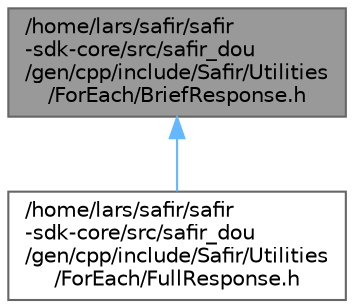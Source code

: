 digraph "/home/lars/safir/safir-sdk-core/src/safir_dou/gen/cpp/include/Safir/Utilities/ForEach/BriefResponse.h"
{
 // LATEX_PDF_SIZE
  bgcolor="transparent";
  edge [fontname=Helvetica,fontsize=10,labelfontname=Helvetica,labelfontsize=10];
  node [fontname=Helvetica,fontsize=10,shape=box,height=0.2,width=0.4];
  Node1 [label="/home/lars/safir/safir\l-sdk-core/src/safir_dou\l/gen/cpp/include/Safir/Utilities\l/ForEach/BriefResponse.h",height=0.2,width=0.4,color="gray40", fillcolor="grey60", style="filled", fontcolor="black",tooltip=" "];
  Node1 -> Node2 [dir="back",color="steelblue1",style="solid"];
  Node2 [label="/home/lars/safir/safir\l-sdk-core/src/safir_dou\l/gen/cpp/include/Safir/Utilities\l/ForEach/FullResponse.h",height=0.2,width=0.4,color="grey40", fillcolor="white", style="filled",URL="$a00380.html",tooltip=" "];
}
